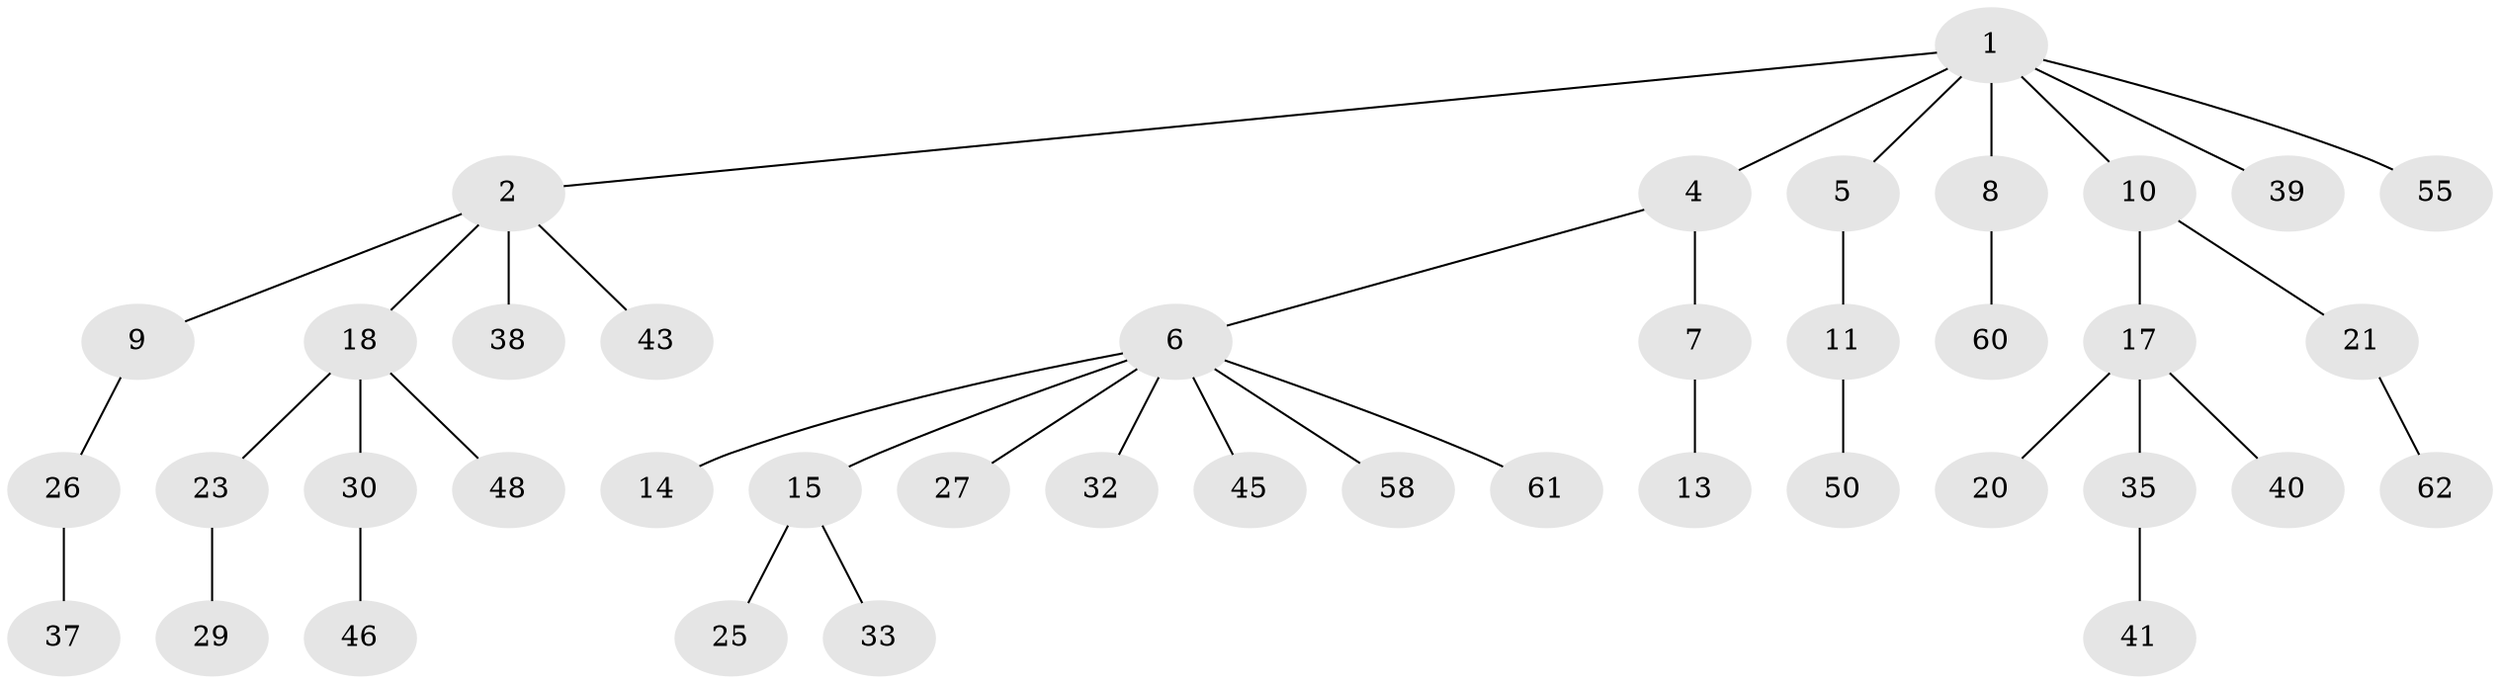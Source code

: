 // Generated by graph-tools (version 1.1) at 2025/24/03/03/25 07:24:06]
// undirected, 41 vertices, 40 edges
graph export_dot {
graph [start="1"]
  node [color=gray90,style=filled];
  1 [super="+3"];
  2 [super="+19"];
  4 [super="+49"];
  5 [super="+52"];
  6 [super="+24"];
  7 [super="+12"];
  8 [super="+28"];
  9;
  10;
  11;
  13 [super="+34"];
  14 [super="+22"];
  15 [super="+16"];
  17 [super="+36"];
  18 [super="+51"];
  20 [super="+57"];
  21 [super="+53"];
  23;
  25 [super="+54"];
  26 [super="+59"];
  27;
  29;
  30 [super="+31"];
  32;
  33 [super="+42"];
  35;
  37 [super="+44"];
  38;
  39;
  40;
  41 [super="+47"];
  43;
  45 [super="+56"];
  46;
  48;
  50;
  55;
  58;
  60;
  61;
  62;
  1 -- 2;
  1 -- 5;
  1 -- 39;
  1 -- 55;
  1 -- 8;
  1 -- 10;
  1 -- 4;
  2 -- 9;
  2 -- 18;
  2 -- 38;
  2 -- 43;
  4 -- 6;
  4 -- 7;
  5 -- 11;
  6 -- 14;
  6 -- 15;
  6 -- 27;
  6 -- 45;
  6 -- 58;
  6 -- 32;
  6 -- 61;
  7 -- 13;
  8 -- 60;
  9 -- 26;
  10 -- 17;
  10 -- 21;
  11 -- 50;
  15 -- 33;
  15 -- 25;
  17 -- 20;
  17 -- 35;
  17 -- 40;
  18 -- 23;
  18 -- 30;
  18 -- 48;
  21 -- 62;
  23 -- 29;
  26 -- 37;
  30 -- 46;
  35 -- 41;
}
